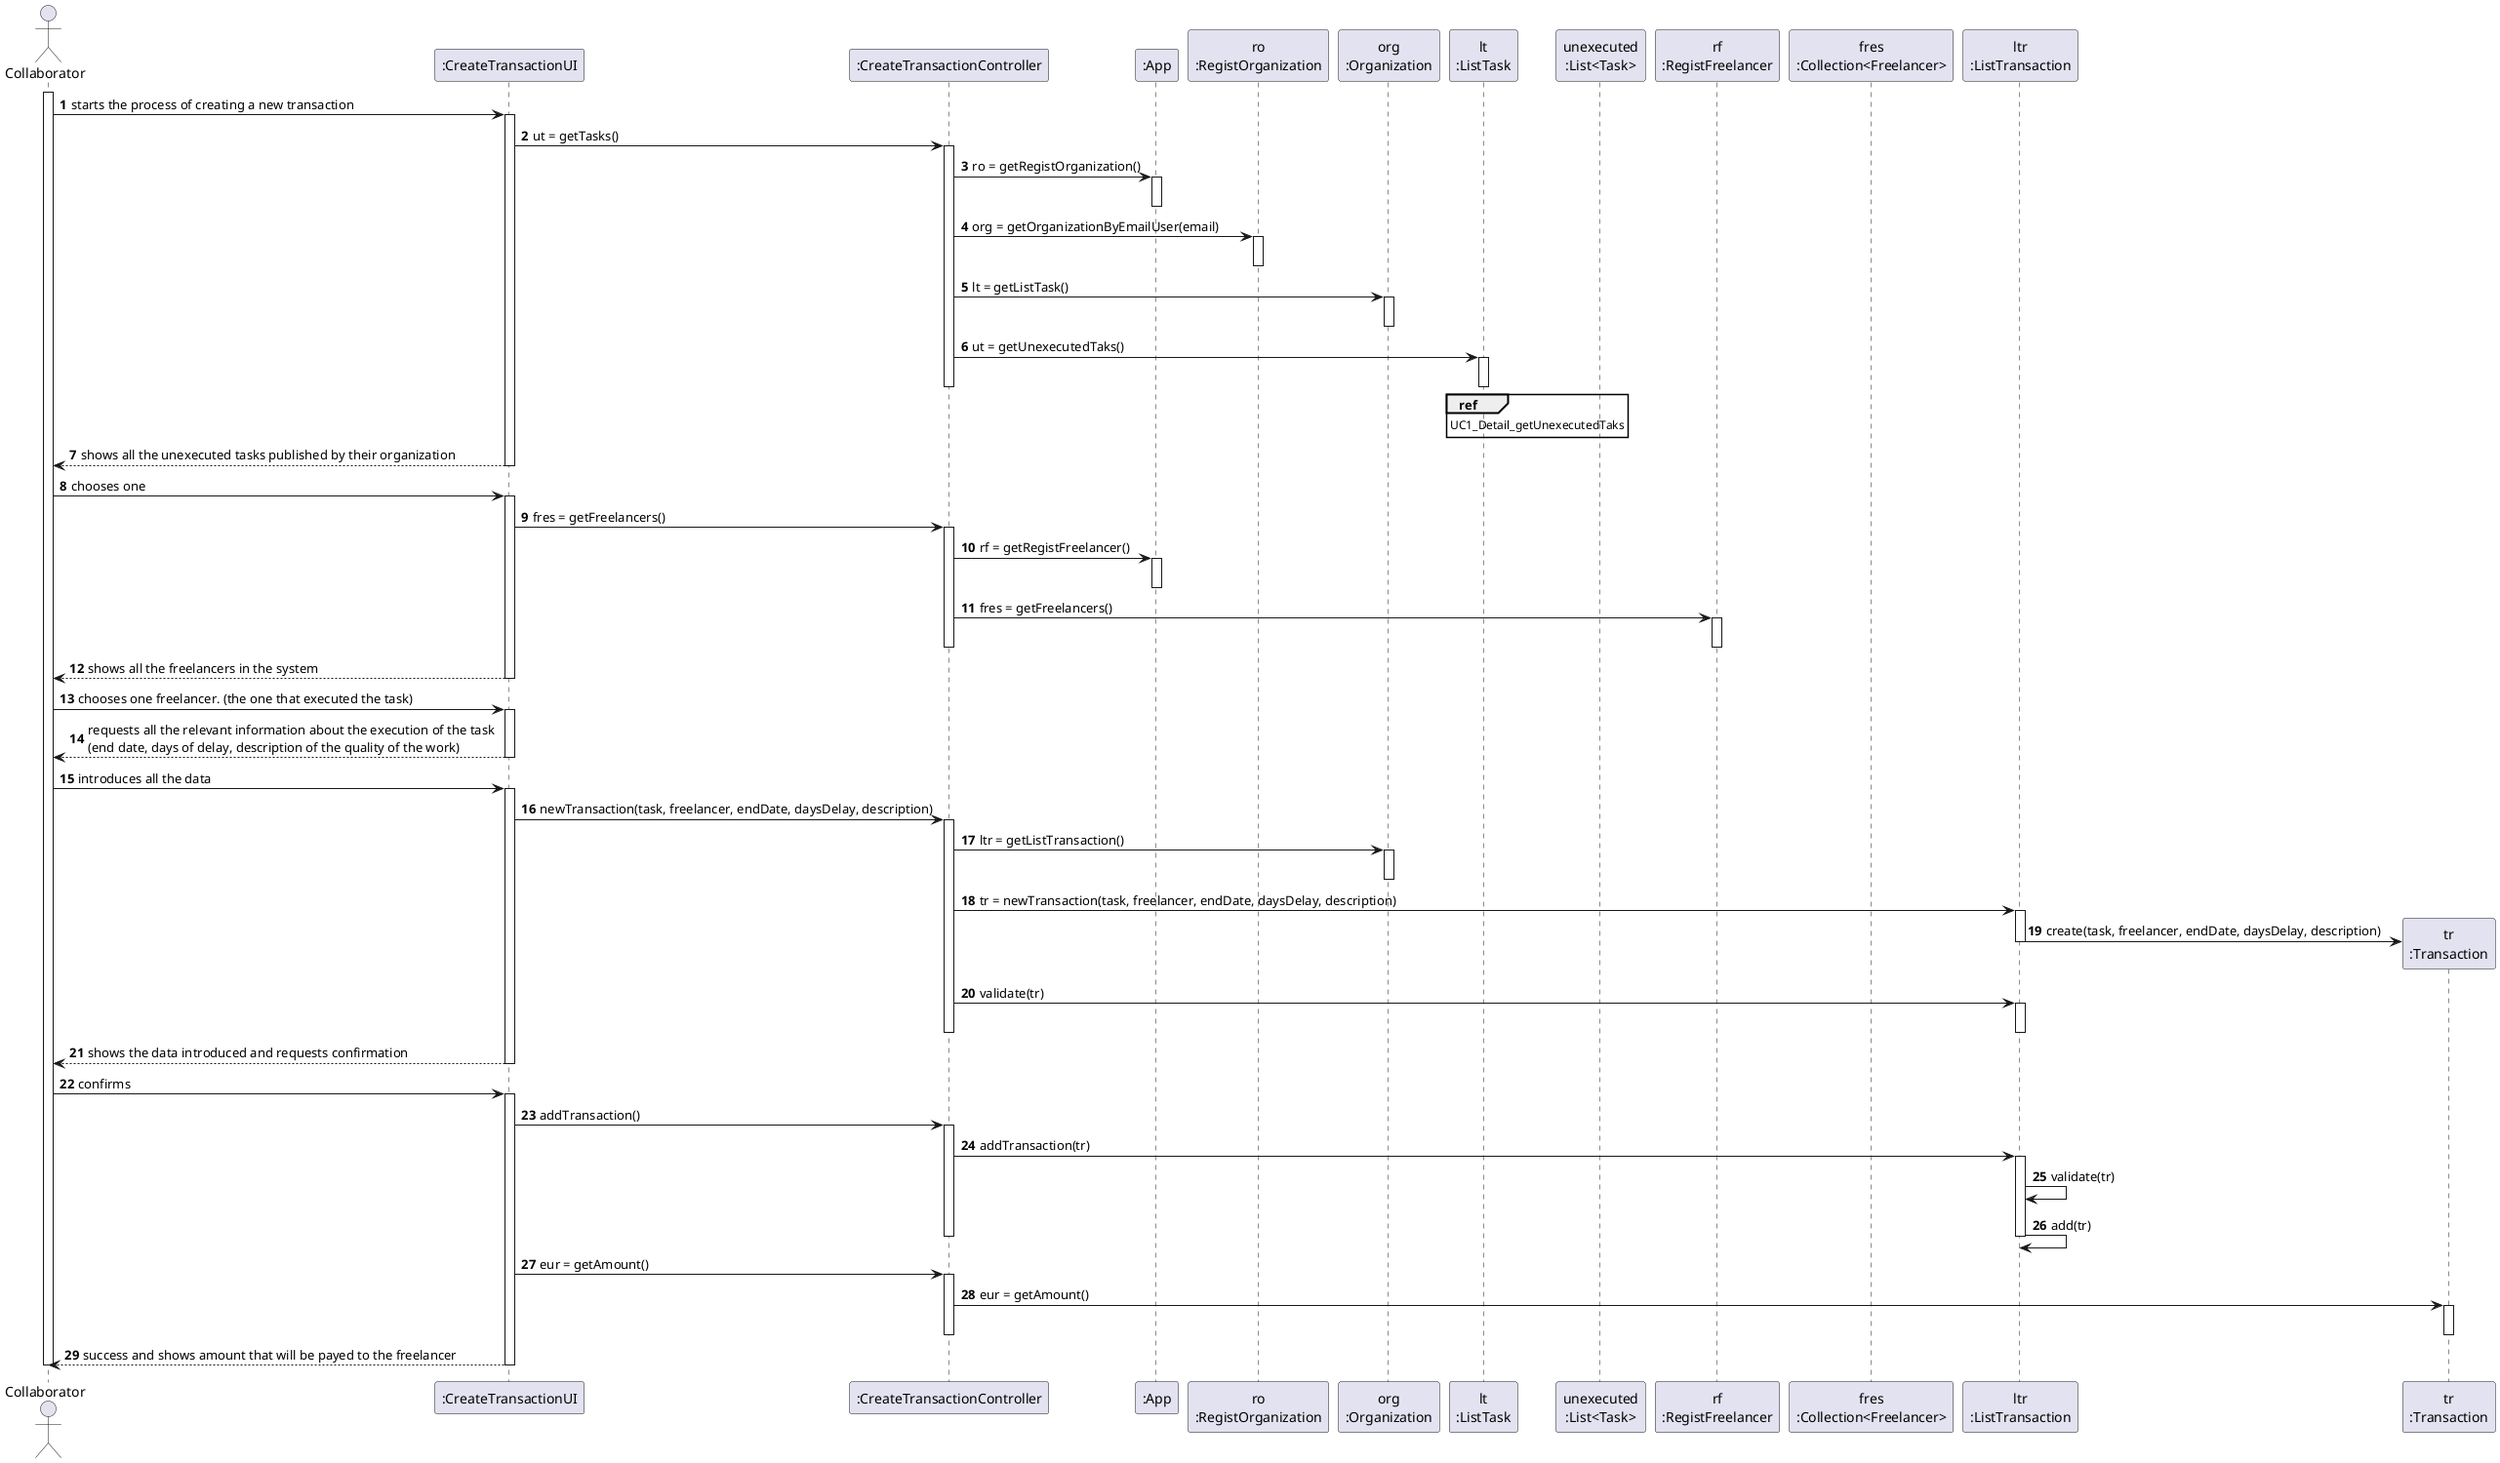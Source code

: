 @startuml SD
autonumber

actor "Collaborator" as col
participant ":CreateTransactionUI" as ui
participant ":CreateTransactionController" as cnt
participant ":App" as app
participant "ro\n:RegistOrganization" as ro
participant "org\n:Organization" as org
participant "lt\n:ListTask" as lt
participant "unexecuted\n:List<Task>" as ut
participant "rf\n:RegistFreelancer" as rf
participant "fres\n:Collection<Freelancer>" as fres
participant "ltr\n:ListTransaction" as ltr
participant "tr\n:Transaction" as tr



'The collaborator starts the process of creating a new transaction.
'The system shows all the unexecuted tasks published by their organization.
'The collaborator chooses one.
'The system shows all the freelancers in the system.
'The collaborator chooses one freelancer. (the one that executed the task)
'The system requests all the relevant information about the execution of the task (end date, days of delay, description of the quality of the work)
'The collaborator introduces all the data.
'The systems shows the data introduced and requests confirmation.
'The collaborator confirms.
'The system validates and stores the data and informs the collaborator of the success of the operation and the amount that will be payed to the freelancer.



activate col
        col -> ui :  starts the process of creating a new transaction
        activate ui
                ui -> cnt : ut = getTasks()
                activate cnt
                        cnt -> app : ro = getRegistOrganization()
                        activate app
                        deactivate app
                        cnt -> ro : org = getOrganizationByEmailUser(email)
                        activate ro
                        deactivate ro
                        cnt -> org : lt = getListTask()
                        activate org
                        deactivate org
                        cnt -> lt : ut = getUnexecutedTaks()
                        activate lt
                                ref over lt : UC1_Detail_getUnexecutedTaks
                        deactivate lt
                deactivate cnt
                ui --> col :  shows all the unexecuted tasks published by their organization
        deactivate ui
        col -> ui :  chooses one
        activate ui
                ui -> cnt : fres = getFreelancers()
                activate cnt
                        cnt -> app : rf = getRegistFreelancer()
                        activate app
                        deactivate app
                        cnt -> rf : fres = getFreelancers()
                        activate rf
                        deactivate rf
                deactivate cnt
                ui --> col :  shows all the freelancers in the system
        deactivate ui
        col -> ui : chooses one freelancer. (the one that executed the task)
        activate ui
                ui --> col :  requests all the relevant information about the execution of the task \n(end date, days of delay, description of the quality of the work)
        deactivate ui
        col -> ui :  introduces all the data
        activate ui
                ui -> cnt : newTransaction(task, freelancer, endDate, daysDelay, description)
                activate cnt
                        cnt -> org : ltr = getListTransaction()
                        activate org
                        deactivate org
                        cnt -> ltr : tr = newTransaction(task, freelancer, endDate, daysDelay, description)
                        activate ltr
                                ltr -> tr ** : create(task, freelancer, endDate, daysDelay, description)
                        deactivate ltr
                        cnt -> ltr : validate(tr)
                        activate ltr
                        deactivate ltr
                deactivate cnt
                ui --> col : shows the data introduced and requests confirmation
        deactivate ui
         col -> ui :  confirms
        activate ui
                ui -> cnt : addTransaction()
                activate cnt
                        cnt -> ltr : addTransaction(tr)
                        activate ltr
                                ltr -> ltr : validate(tr)
                                ltr -> ltr : add(tr)
                        deactivate ltr
                deactivate cnt
                 ui -> cnt : eur = getAmount()
                activate cnt
                        cnt -> tr : eur = getAmount()
                        activate tr
                        deactivate tr
                deactivate cnt
                ui --> col :  success and shows amount that will be payed to the freelancer
        deactivate ui
deactivate col

@enduml